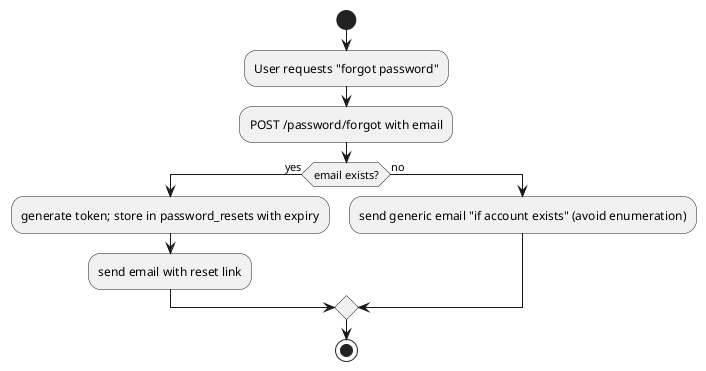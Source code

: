 @startuml Activity_PasswordReset
start
:User requests "forgot password";
:POST /password/forgot with email;
if (email exists?) then (yes)
  :generate token; store in password_resets with expiry;
  :send email with reset link;
else (no)
  :send generic email "if account exists" (avoid enumeration);
endif
stop
@enduml
